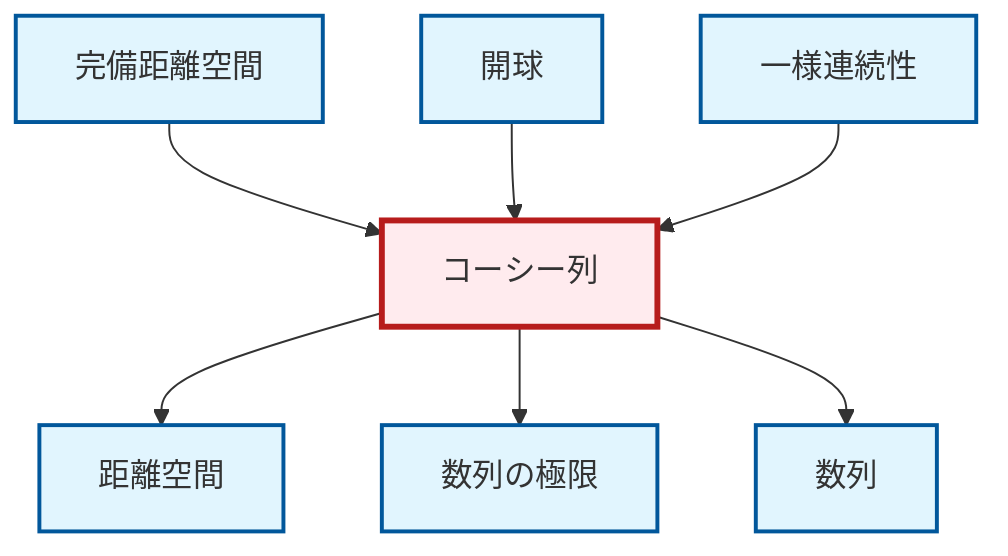 graph TD
    classDef definition fill:#e1f5fe,stroke:#01579b,stroke-width:2px
    classDef theorem fill:#f3e5f5,stroke:#4a148c,stroke-width:2px
    classDef axiom fill:#fff3e0,stroke:#e65100,stroke-width:2px
    classDef example fill:#e8f5e9,stroke:#1b5e20,stroke-width:2px
    classDef current fill:#ffebee,stroke:#b71c1c,stroke-width:3px
    def-uniform-continuity["一様連続性"]:::definition
    def-complete-metric-space["完備距離空間"]:::definition
    def-sequence["数列"]:::definition
    def-open-ball["開球"]:::definition
    def-limit["数列の極限"]:::definition
    def-cauchy-sequence["コーシー列"]:::definition
    def-metric-space["距離空間"]:::definition
    def-complete-metric-space --> def-cauchy-sequence
    def-open-ball --> def-cauchy-sequence
    def-cauchy-sequence --> def-metric-space
    def-cauchy-sequence --> def-limit
    def-cauchy-sequence --> def-sequence
    def-uniform-continuity --> def-cauchy-sequence
    class def-cauchy-sequence current